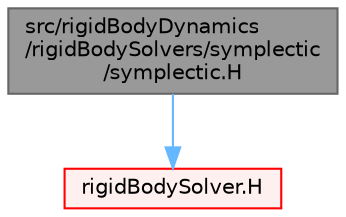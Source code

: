 digraph "src/rigidBodyDynamics/rigidBodySolvers/symplectic/symplectic.H"
{
 // LATEX_PDF_SIZE
  bgcolor="transparent";
  edge [fontname=Helvetica,fontsize=10,labelfontname=Helvetica,labelfontsize=10];
  node [fontname=Helvetica,fontsize=10,shape=box,height=0.2,width=0.4];
  Node1 [id="Node000001",label="src/rigidBodyDynamics\l/rigidBodySolvers/symplectic\l/symplectic.H",height=0.2,width=0.4,color="gray40", fillcolor="grey60", style="filled", fontcolor="black",tooltip=" "];
  Node1 -> Node2 [id="edge1_Node000001_Node000002",color="steelblue1",style="solid",tooltip=" "];
  Node2 [id="Node000002",label="rigidBodySolver.H",height=0.2,width=0.4,color="red", fillcolor="#FFF0F0", style="filled",URL="$rigidBodySolver_8H.html",tooltip=" "];
}
